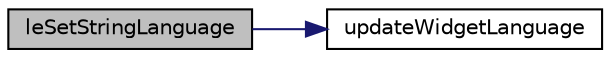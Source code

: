 digraph "leSetStringLanguage"
{
 // LATEX_PDF_SIZE
  edge [fontname="Helvetica",fontsize="10",labelfontname="Helvetica",labelfontsize="10"];
  node [fontname="Helvetica",fontsize="10",shape=record];
  rankdir="LR";
  Node1 [label="leSetStringLanguage",height=0.2,width=0.4,color="black", fillcolor="grey75", style="filled", fontcolor="black",tooltip=" "];
  Node1 -> Node2 [color="midnightblue",fontsize="10",style="solid",fontname="Helvetica"];
  Node2 [label="updateWidgetLanguage",height=0.2,width=0.4,color="black", fillcolor="white", style="filled",URL="$legato__state_8c.html#aaa80ed34a33d5e2b1d951d0fb29f4fb9",tooltip=" "];
}
